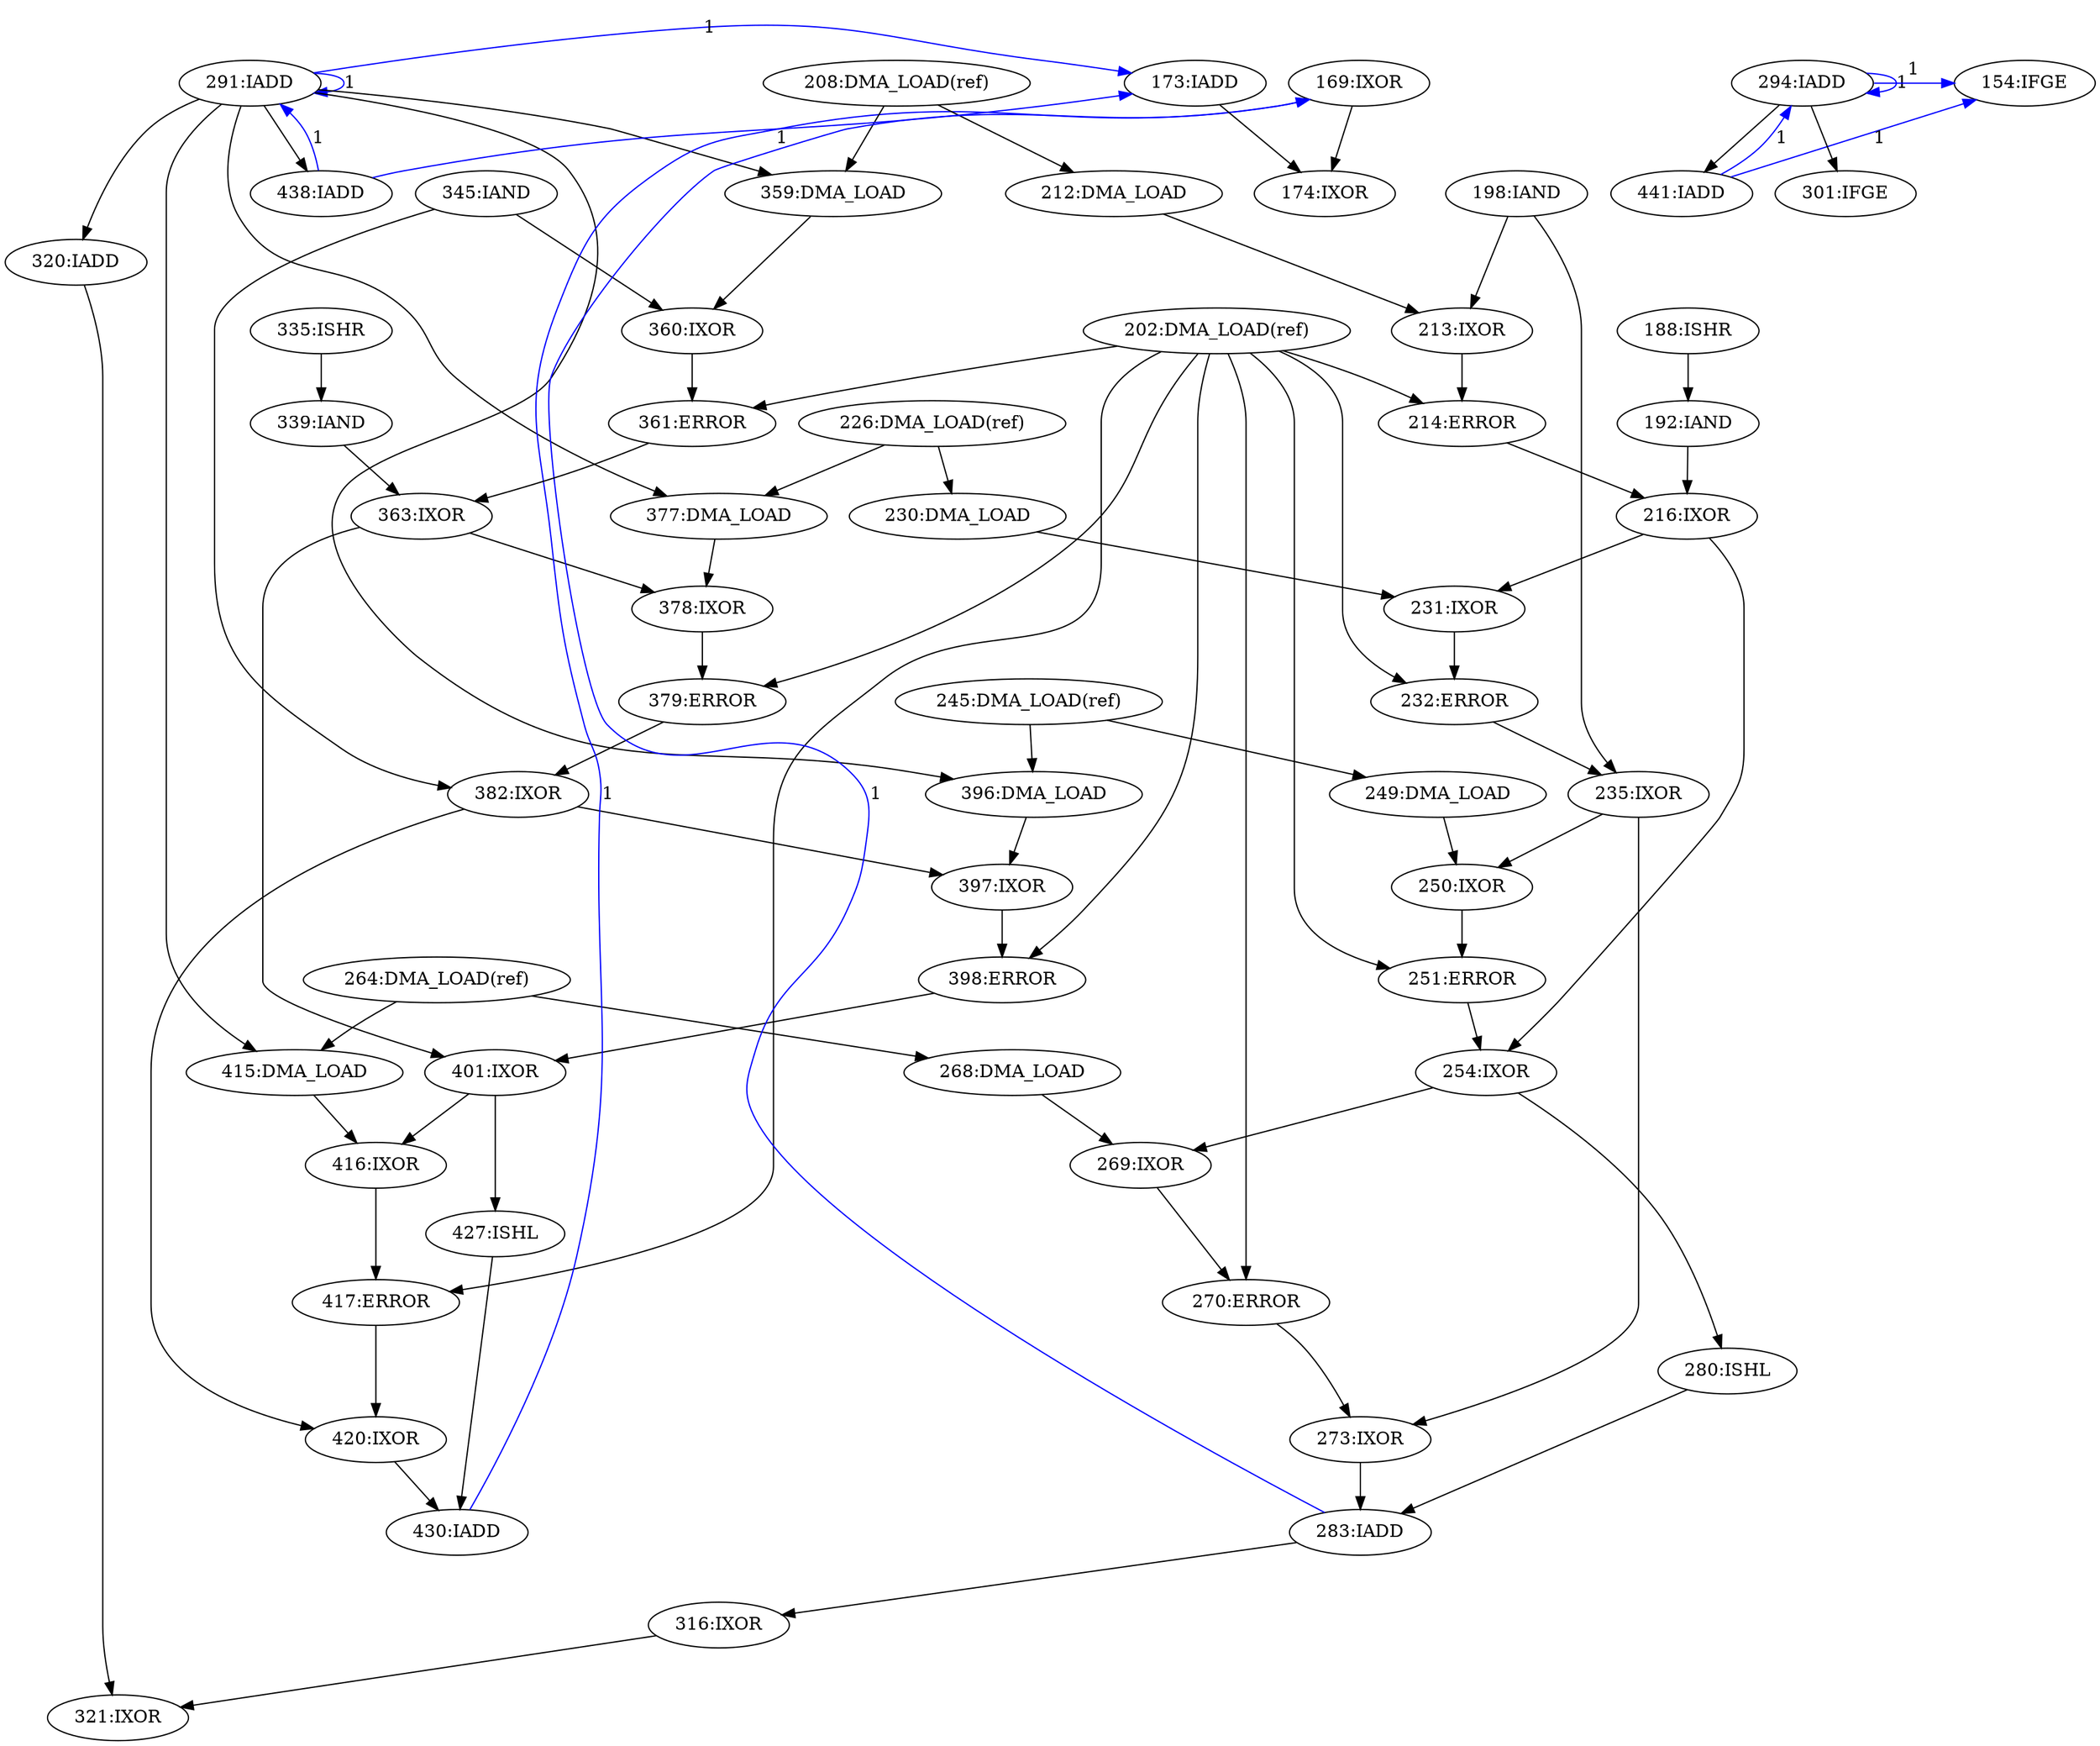 digraph depgraph {
n0 [label="254:IXOR"];
n1 [label="251:ERROR"];
n1 -> n0;
n2 [label="216:IXOR"];
n2 -> n0;
n3 [label="382:IXOR"];
n4 [label="379:ERROR"];
n4 -> n3;
n5 [label="345:IAND"];
n5 -> n3;
n6 [label="401:IXOR"];
n7 [label="398:ERROR"];
n7 -> n6;
n8 [label="363:IXOR"];
n8 -> n6;
n9 [label="214:ERROR"];
n10 [label="202:DMA_LOAD(ref)"];
n10 -> n9;
n11 [label="213:IXOR"];
n11 -> n9;
n12 [label="415:DMA_LOAD"];
n13 [label="264:DMA_LOAD(ref)"];
n13 -> n12;
n14 [label="291:IADD"];
n14 -> n12;
n15 [label="192:IAND"];
n16 [label="188:ISHR"];
n16 -> n15;
n17 [label="430:IADD"];
n18 [label="427:ISHL"];
n18 -> n17;
n19 [label="420:IXOR"];
n19 -> n17;
n20 [label="320:IADD"];
n14 -> n20;
n21 [label="212:DMA_LOAD"];
n22 [label="208:DMA_LOAD(ref)"];
n22 -> n21;
n10 -> n4;
n23 [label="378:IXOR"];
n23 -> n4;
n24 [label="268:DMA_LOAD"];
n13 -> n24;
n25 [label="230:DMA_LOAD"];
n26 [label="226:DMA_LOAD(ref)"];
n26 -> n25;
n27 [label="232:ERROR"];
n10 -> n27;
n28 [label="231:IXOR"];
n28 -> n27;
n29 [label="270:ERROR"];
n10 -> n29;
n30 [label="269:IXOR"];
n30 -> n29;
n31 [label="273:IXOR"];
n29 -> n31;
n32 [label="235:IXOR"];
n32 -> n31;
n6 -> n18;
n33 [label="316:IXOR"];
n34 [label="283:IADD"];
n34 -> n33;
n35 [label="321:IXOR"];
n33 -> n35;
n20 -> n35;
n27 -> n32;
n36 [label="198:IAND"];
n36 -> n32;
n37 [label="174:IXOR"];
n38 [label="169:IXOR"];
n38 -> n37;
n39 [label="173:IADD"];
n39 -> n37;
n8 -> n23;
n40 [label="377:DMA_LOAD"];
n40 -> n23;
n2 -> n28;
n25 -> n28;
n41 [label="416:IXOR"];
n6 -> n41;
n12 -> n41;
n42 [label="250:IXOR"];
n32 -> n42;
n43 [label="249:DMA_LOAD"];
n43 -> n42;
n44 [label="441:IADD"];
n45 [label="294:IADD"];
n45 -> n44;
n46 [label="301:IFGE"];
n45 -> n46;
n47 [label="438:IADD"];
n14 -> n47;
n26 -> n40;
n14 -> n40;
n48 [label="417:ERROR"];
n10 -> n48;
n41 -> n48;
n49 [label="280:ISHL"];
n49 -> n34;
n31 -> n34;
n48 -> n19;
n3 -> n19;
n50 [label="361:ERROR"];
n10 -> n50;
n51 [label="360:IXOR"];
n51 -> n50;
n52 [label="397:IXOR"];
n3 -> n52;
n53 [label="396:DMA_LOAD"];
n53 -> n52;
n0 -> n30;
n24 -> n30;
n54 [label="245:DMA_LOAD(ref)"];
n54 -> n53;
n14 -> n53;
n10 -> n7;
n52 -> n7;
n5 -> n51;
n55 [label="359:DMA_LOAD"];
n55 -> n51;
n0 -> n49;
n22 -> n55;
n14 -> n55;
n56 [label="339:IAND"];
n57 [label="335:ISHR"];
n57 -> n56;
n54 -> n43;
n9 -> n2;
n15 -> n2;
n10 -> n1;
n42 -> n1;
n50 -> n8;
n56 -> n8;
n36 -> n11;
n21 -> n11;
n17 -> n38 [constraint=false,color=blue,label="1"];
n34 -> n38 [constraint=false,color=blue,label="1"];
n14 -> n14 [constraint=false,color=blue,label="1"];
n14 -> n39 [constraint=false,color=blue,label="1"];
n47 -> n14 [constraint=false,color=blue,label="1"];
n47 -> n39 [constraint=false,color=blue,label="1"];
n58 [label="154:IFGE"];
n45 -> n58 [constraint=false,color=blue,label="1"];
n45 -> n45 [constraint=false,color=blue,label="1"];
n44 -> n58 [constraint=false,color=blue,label="1"];
n44 -> n45 [constraint=false,color=blue,label="1"];
}
